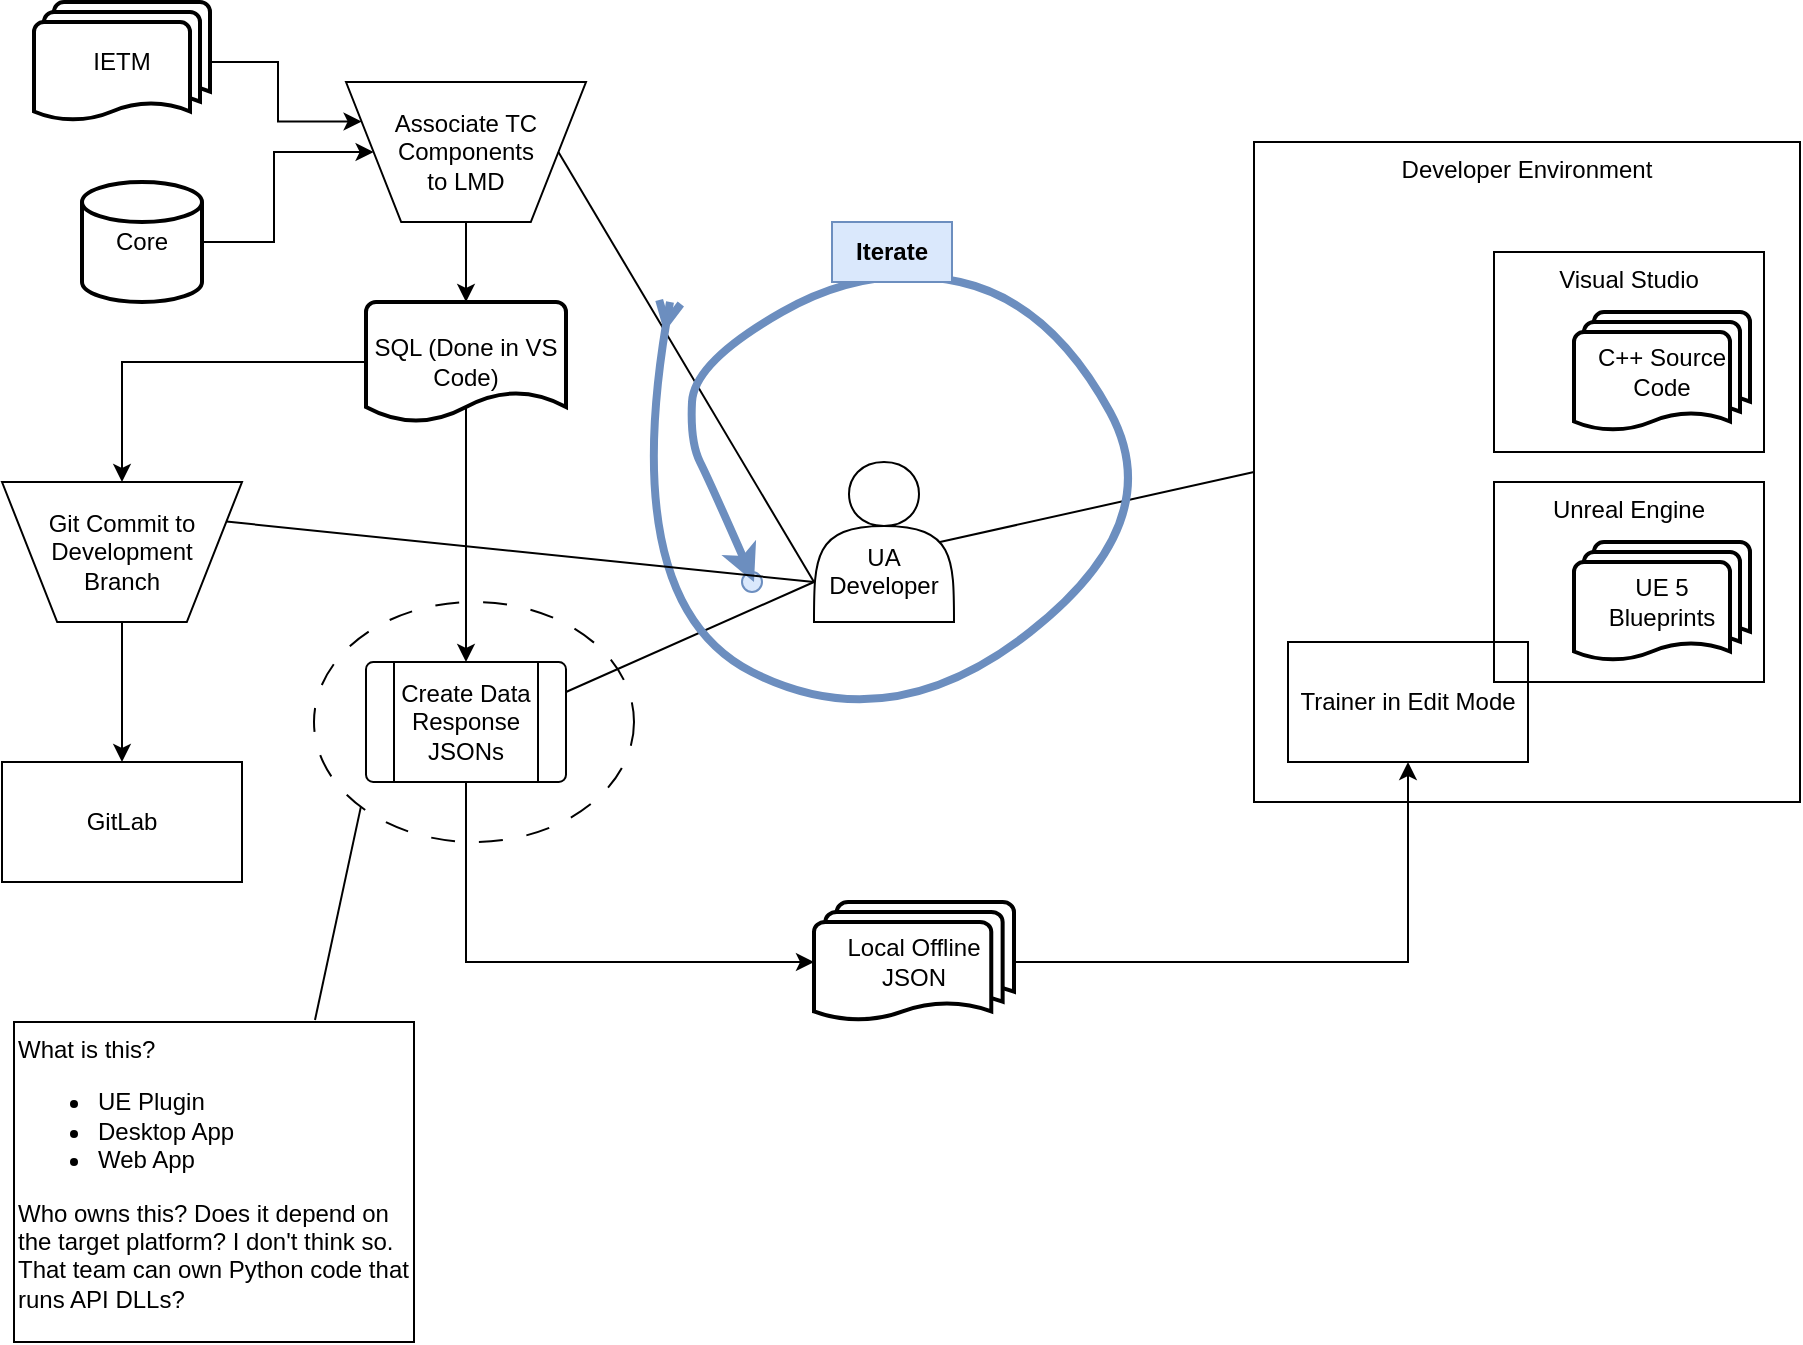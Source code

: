 <mxfile version="22.1.11" type="github">
  <diagram id="C5RBs43oDa-KdzZeNtuy" name="Page-1">
    <mxGraphModel dx="1082" dy="828" grid="1" gridSize="10" guides="1" tooltips="1" connect="1" arrows="1" fold="1" page="1" pageScale="1" pageWidth="827" pageHeight="1169" math="0" shadow="0">
      <root>
        <mxCell id="WIyWlLk6GJQsqaUBKTNV-0" />
        <mxCell id="WIyWlLk6GJQsqaUBKTNV-1" parent="WIyWlLk6GJQsqaUBKTNV-0" />
        <mxCell id="HCW1lv9TMnhG_ZbyvMv0-58" value="" style="ellipse;whiteSpace=wrap;html=1;fillColor=none;dashed=1;dashPattern=12 12;" parent="WIyWlLk6GJQsqaUBKTNV-1" vertex="1">
          <mxGeometry x="190" y="330" width="160" height="120" as="geometry" />
        </mxCell>
        <mxCell id="HCW1lv9TMnhG_ZbyvMv0-8" value="Local Offline JSON" style="strokeWidth=2;html=1;shape=mxgraph.flowchart.multi-document;whiteSpace=wrap;" parent="WIyWlLk6GJQsqaUBKTNV-1" vertex="1">
          <mxGeometry x="440" y="480" width="100" height="60" as="geometry" />
        </mxCell>
        <mxCell id="HCW1lv9TMnhG_ZbyvMv0-59" value="" style="endArrow=none;html=1;rounded=0;exitX=0;exitY=1;exitDx=0;exitDy=0;endFill=0;entryX=0.75;entryY=0;entryDx=0;entryDy=0;" parent="WIyWlLk6GJQsqaUBKTNV-1" source="HCW1lv9TMnhG_ZbyvMv0-58" target="HCW1lv9TMnhG_ZbyvMv0-60" edge="1">
          <mxGeometry width="50" height="50" relative="1" as="geometry">
            <mxPoint x="300" y="570" as="sourcePoint" />
            <mxPoint x="560" y="680" as="targetPoint" />
          </mxGeometry>
        </mxCell>
        <mxCell id="HCW1lv9TMnhG_ZbyvMv0-60" value="What is this?&lt;br&gt;&lt;ul&gt;&lt;li&gt;&lt;span style=&quot;background-color: initial;&quot;&gt;UE Plugin&lt;/span&gt;&lt;/li&gt;&lt;li&gt;&lt;span style=&quot;background-color: initial;&quot;&gt;Desktop App&lt;/span&gt;&lt;/li&gt;&lt;li&gt;&lt;span style=&quot;background-color: initial;&quot;&gt;Web App&lt;/span&gt;&lt;/li&gt;&lt;/ul&gt;&lt;div&gt;Who owns this? Does it depend on the target platform? I don&#39;t think so.&lt;br&gt;That team can own Python code that runs API DLLs?&lt;/div&gt;" style="text;html=1;strokeColor=default;fillColor=none;align=left;verticalAlign=top;whiteSpace=wrap;rounded=0;labelPosition=center;verticalLabelPosition=middle;perimeterSpacing=1;" parent="WIyWlLk6GJQsqaUBKTNV-1" vertex="1">
          <mxGeometry x="40" y="540" width="200" height="160" as="geometry" />
        </mxCell>
        <mxCell id="6G-Y5JU43qj-_n9e7dLq-0" value="" style="ellipse;whiteSpace=wrap;html=1;aspect=fixed;fillColor=#dae8fc;strokeColor=#6c8ebf;" parent="WIyWlLk6GJQsqaUBKTNV-1" vertex="1">
          <mxGeometry x="404" y="315" width="10" height="10" as="geometry" />
        </mxCell>
        <mxCell id="6G-Y5JU43qj-_n9e7dLq-1" style="edgeStyle=orthogonalEdgeStyle;rounded=0;orthogonalLoop=1;jettySize=auto;html=1;exitX=1;exitY=0.5;exitDx=0;exitDy=0;exitPerimeter=0;entryX=0;entryY=0.5;entryDx=0;entryDy=0;" parent="WIyWlLk6GJQsqaUBKTNV-1" source="6G-Y5JU43qj-_n9e7dLq-2" target="6G-Y5JU43qj-_n9e7dLq-6" edge="1">
          <mxGeometry relative="1" as="geometry" />
        </mxCell>
        <mxCell id="6G-Y5JU43qj-_n9e7dLq-2" value="Core" style="strokeWidth=2;html=1;shape=mxgraph.flowchart.database;whiteSpace=wrap;" parent="WIyWlLk6GJQsqaUBKTNV-1" vertex="1">
          <mxGeometry x="74" y="120" width="60" height="60" as="geometry" />
        </mxCell>
        <mxCell id="6G-Y5JU43qj-_n9e7dLq-3" value="&lt;br&gt;&lt;br&gt;UA Developer" style="shape=actor;whiteSpace=wrap;html=1;labelPosition=center;verticalLabelPosition=middle;align=center;verticalAlign=middle;" parent="WIyWlLk6GJQsqaUBKTNV-1" vertex="1">
          <mxGeometry x="440" y="260" width="70" height="80" as="geometry" />
        </mxCell>
        <mxCell id="6G-Y5JU43qj-_n9e7dLq-4" style="edgeStyle=orthogonalEdgeStyle;rounded=0;orthogonalLoop=1;jettySize=auto;html=1;exitX=1;exitY=0.5;exitDx=0;exitDy=0;exitPerimeter=0;entryX=0;entryY=0.25;entryDx=0;entryDy=0;" parent="WIyWlLk6GJQsqaUBKTNV-1" source="6G-Y5JU43qj-_n9e7dLq-5" target="6G-Y5JU43qj-_n9e7dLq-6" edge="1">
          <mxGeometry relative="1" as="geometry" />
        </mxCell>
        <mxCell id="6G-Y5JU43qj-_n9e7dLq-5" value="IETM" style="strokeWidth=2;html=1;shape=mxgraph.flowchart.multi-document;whiteSpace=wrap;" parent="WIyWlLk6GJQsqaUBKTNV-1" vertex="1">
          <mxGeometry x="50" y="30" width="88" height="60" as="geometry" />
        </mxCell>
        <mxCell id="6G-Y5JU43qj-_n9e7dLq-6" value="Associate TC Components&lt;br&gt;to LMD" style="verticalLabelPosition=middle;verticalAlign=middle;html=1;shape=trapezoid;perimeter=trapezoidPerimeter;whiteSpace=wrap;size=0.23;arcSize=10;flipV=1;labelPosition=center;align=center;" parent="WIyWlLk6GJQsqaUBKTNV-1" vertex="1">
          <mxGeometry x="206" y="70" width="120" height="70" as="geometry" />
        </mxCell>
        <mxCell id="6G-Y5JU43qj-_n9e7dLq-7" value="" style="endArrow=none;html=1;rounded=0;entryX=1;entryY=0.5;entryDx=0;entryDy=0;exitX=0;exitY=0.75;exitDx=0;exitDy=0;startArrow=none;startFill=0;endFill=0;" parent="WIyWlLk6GJQsqaUBKTNV-1" source="6G-Y5JU43qj-_n9e7dLq-3" target="6G-Y5JU43qj-_n9e7dLq-6" edge="1">
          <mxGeometry width="50" height="50" relative="1" as="geometry">
            <mxPoint x="242" y="330" as="sourcePoint" />
            <mxPoint x="362" y="490" as="targetPoint" />
          </mxGeometry>
        </mxCell>
        <mxCell id="6G-Y5JU43qj-_n9e7dLq-8" style="edgeStyle=orthogonalEdgeStyle;rounded=0;orthogonalLoop=1;jettySize=auto;html=1;startArrow=classic;startFill=1;endArrow=none;endFill=0;entryX=0.5;entryY=1;entryDx=0;entryDy=0;exitX=0;exitY=0.5;exitDx=0;exitDy=0;exitPerimeter=0;" parent="WIyWlLk6GJQsqaUBKTNV-1" source="HCW1lv9TMnhG_ZbyvMv0-8" target="6G-Y5JU43qj-_n9e7dLq-19" edge="1">
          <mxGeometry relative="1" as="geometry">
            <mxPoint x="265.5" y="490" as="sourcePoint" />
          </mxGeometry>
        </mxCell>
        <mxCell id="6G-Y5JU43qj-_n9e7dLq-10" value="" style="endArrow=none;html=1;rounded=0;exitX=0.9;exitY=0.5;exitDx=0;exitDy=0;startArrow=none;startFill=0;endFill=0;exitPerimeter=0;entryX=0;entryY=0.5;entryDx=0;entryDy=0;" parent="WIyWlLk6GJQsqaUBKTNV-1" source="6G-Y5JU43qj-_n9e7dLq-3" target="6G-Y5JU43qj-_n9e7dLq-28" edge="1">
          <mxGeometry width="50" height="50" relative="1" as="geometry">
            <mxPoint x="475" y="590" as="sourcePoint" />
            <mxPoint x="525" y="540" as="targetPoint" />
          </mxGeometry>
        </mxCell>
        <mxCell id="6G-Y5JU43qj-_n9e7dLq-11" style="edgeStyle=orthogonalEdgeStyle;rounded=0;orthogonalLoop=1;jettySize=auto;html=1;exitX=0.5;exitY=0.75;exitDx=0;exitDy=0;exitPerimeter=0;entryX=0.5;entryY=0;entryDx=0;entryDy=0;" parent="WIyWlLk6GJQsqaUBKTNV-1" source="6G-Y5JU43qj-_n9e7dLq-13" target="6G-Y5JU43qj-_n9e7dLq-19" edge="1">
          <mxGeometry relative="1" as="geometry" />
        </mxCell>
        <mxCell id="6G-Y5JU43qj-_n9e7dLq-12" style="edgeStyle=orthogonalEdgeStyle;rounded=0;orthogonalLoop=1;jettySize=auto;html=1;exitX=0;exitY=0.5;exitDx=0;exitDy=0;exitPerimeter=0;" parent="WIyWlLk6GJQsqaUBKTNV-1" source="6G-Y5JU43qj-_n9e7dLq-13" target="6G-Y5JU43qj-_n9e7dLq-25" edge="1">
          <mxGeometry relative="1" as="geometry" />
        </mxCell>
        <mxCell id="6G-Y5JU43qj-_n9e7dLq-13" value="SQL (Done in VS Code)" style="strokeWidth=2;html=1;shape=mxgraph.flowchart.document2;whiteSpace=wrap;size=0.25;" parent="WIyWlLk6GJQsqaUBKTNV-1" vertex="1">
          <mxGeometry x="216" y="180" width="100" height="60" as="geometry" />
        </mxCell>
        <mxCell id="6G-Y5JU43qj-_n9e7dLq-14" style="edgeStyle=orthogonalEdgeStyle;rounded=0;orthogonalLoop=1;jettySize=auto;html=1;exitX=0.5;exitY=1;exitDx=0;exitDy=0;entryX=0.5;entryY=0;entryDx=0;entryDy=0;entryPerimeter=0;" parent="WIyWlLk6GJQsqaUBKTNV-1" source="6G-Y5JU43qj-_n9e7dLq-6" target="6G-Y5JU43qj-_n9e7dLq-13" edge="1">
          <mxGeometry relative="1" as="geometry">
            <mxPoint x="266" y="170" as="targetPoint" />
          </mxGeometry>
        </mxCell>
        <mxCell id="6G-Y5JU43qj-_n9e7dLq-19" value="Create Data Response JSONs" style="verticalLabelPosition=middle;verticalAlign=middle;html=1;shape=process;whiteSpace=wrap;rounded=1;size=0.14;arcSize=6;labelPosition=center;align=center;" parent="WIyWlLk6GJQsqaUBKTNV-1" vertex="1">
          <mxGeometry x="216" y="360" width="100" height="60" as="geometry" />
        </mxCell>
        <mxCell id="6G-Y5JU43qj-_n9e7dLq-20" value="" style="endArrow=none;html=1;rounded=0;exitX=1;exitY=0.25;exitDx=0;exitDy=0;" parent="WIyWlLk6GJQsqaUBKTNV-1" source="6G-Y5JU43qj-_n9e7dLq-19" edge="1">
          <mxGeometry width="50" height="50" relative="1" as="geometry">
            <mxPoint x="400" y="410" as="sourcePoint" />
            <mxPoint x="440" y="320" as="targetPoint" />
          </mxGeometry>
        </mxCell>
        <mxCell id="6G-Y5JU43qj-_n9e7dLq-21" value="" style="curved=1;endArrow=classic;html=1;rounded=0;startArrow=ERmany;startFill=0;fillColor=#dae8fc;strokeColor=#6c8ebf;strokeWidth=4;verticalAlign=middle;labelPosition=left;verticalLabelPosition=top;align=right;" parent="WIyWlLk6GJQsqaUBKTNV-1" edge="1">
          <mxGeometry width="50" height="50" relative="1" as="geometry">
            <mxPoint x="368" y="180" as="sourcePoint" />
            <mxPoint x="410" y="320" as="targetPoint" />
            <Array as="points">
              <mxPoint x="340" y="330" />
              <mxPoint x="478" y="400" />
              <mxPoint x="618" y="290" />
              <mxPoint x="558" y="180" />
              <mxPoint x="468" y="160" />
              <mxPoint x="380" y="210" />
              <mxPoint x="378" y="250" />
              <mxPoint x="388" y="270" />
            </Array>
          </mxGeometry>
        </mxCell>
        <mxCell id="6G-Y5JU43qj-_n9e7dLq-22" value="Iterate" style="text;html=1;strokeColor=#6c8ebf;fillColor=#dae8fc;align=center;verticalAlign=middle;whiteSpace=wrap;rounded=0;fontStyle=1" parent="WIyWlLk6GJQsqaUBKTNV-1" vertex="1">
          <mxGeometry x="449" y="140" width="60" height="30" as="geometry" />
        </mxCell>
        <mxCell id="6G-Y5JU43qj-_n9e7dLq-23" value="GitLab" style="rounded=0;whiteSpace=wrap;html=1;" parent="WIyWlLk6GJQsqaUBKTNV-1" vertex="1">
          <mxGeometry x="34" y="410" width="120" height="60" as="geometry" />
        </mxCell>
        <mxCell id="6G-Y5JU43qj-_n9e7dLq-24" style="edgeStyle=orthogonalEdgeStyle;rounded=0;orthogonalLoop=1;jettySize=auto;html=1;exitX=0.5;exitY=1;exitDx=0;exitDy=0;entryX=0.5;entryY=0;entryDx=0;entryDy=0;" parent="WIyWlLk6GJQsqaUBKTNV-1" source="6G-Y5JU43qj-_n9e7dLq-25" target="6G-Y5JU43qj-_n9e7dLq-23" edge="1">
          <mxGeometry relative="1" as="geometry" />
        </mxCell>
        <mxCell id="6G-Y5JU43qj-_n9e7dLq-25" value="Git Commit to Development&lt;br&gt;Branch" style="verticalLabelPosition=middle;verticalAlign=middle;html=1;shape=trapezoid;perimeter=trapezoidPerimeter;whiteSpace=wrap;size=0.23;arcSize=10;flipV=1;labelPosition=center;align=center;" parent="WIyWlLk6GJQsqaUBKTNV-1" vertex="1">
          <mxGeometry x="34" y="270" width="120" height="70" as="geometry" />
        </mxCell>
        <mxCell id="6G-Y5JU43qj-_n9e7dLq-26" value="" style="endArrow=none;html=1;rounded=0;exitX=1;exitY=0.25;exitDx=0;exitDy=0;" parent="WIyWlLk6GJQsqaUBKTNV-1" source="6G-Y5JU43qj-_n9e7dLq-25" edge="1">
          <mxGeometry width="50" height="50" relative="1" as="geometry">
            <mxPoint x="30" y="370" as="sourcePoint" />
            <mxPoint x="440" y="320" as="targetPoint" />
          </mxGeometry>
        </mxCell>
        <mxCell id="6G-Y5JU43qj-_n9e7dLq-27" value="" style="group" parent="WIyWlLk6GJQsqaUBKTNV-1" vertex="1" connectable="0">
          <mxGeometry x="660" y="100" width="273" height="330" as="geometry" />
        </mxCell>
        <mxCell id="6G-Y5JU43qj-_n9e7dLq-28" value="Developer Environment" style="rounded=0;whiteSpace=wrap;html=1;verticalAlign=top;" parent="6G-Y5JU43qj-_n9e7dLq-27" vertex="1">
          <mxGeometry width="273" height="330" as="geometry" />
        </mxCell>
        <mxCell id="6G-Y5JU43qj-_n9e7dLq-29" value="" style="group" parent="6G-Y5JU43qj-_n9e7dLq-27" vertex="1" connectable="0">
          <mxGeometry x="120" y="55" width="135" height="255" as="geometry" />
        </mxCell>
        <mxCell id="6G-Y5JU43qj-_n9e7dLq-30" value="" style="group" parent="6G-Y5JU43qj-_n9e7dLq-29" vertex="1" connectable="0">
          <mxGeometry width="135" height="100" as="geometry" />
        </mxCell>
        <mxCell id="6G-Y5JU43qj-_n9e7dLq-31" value="C++ Source Code" style="strokeWidth=2;html=1;shape=mxgraph.flowchart.multi-document;whiteSpace=wrap;" parent="6G-Y5JU43qj-_n9e7dLq-30" vertex="1">
          <mxGeometry x="40" y="30" width="88" height="60" as="geometry" />
        </mxCell>
        <mxCell id="6G-Y5JU43qj-_n9e7dLq-32" value="Visual Studio" style="rounded=0;whiteSpace=wrap;html=1;fillColor=none;align=center;verticalAlign=top;" parent="6G-Y5JU43qj-_n9e7dLq-30" vertex="1">
          <mxGeometry width="135" height="100" as="geometry" />
        </mxCell>
        <mxCell id="6G-Y5JU43qj-_n9e7dLq-33" value="" style="group" parent="6G-Y5JU43qj-_n9e7dLq-29" vertex="1" connectable="0">
          <mxGeometry y="115" width="135" height="140" as="geometry" />
        </mxCell>
        <mxCell id="6G-Y5JU43qj-_n9e7dLq-34" value="Trainer in Edit Mode" style="rounded=0;whiteSpace=wrap;html=1;" parent="6G-Y5JU43qj-_n9e7dLq-33" vertex="1">
          <mxGeometry x="-103" y="80" width="120" height="60" as="geometry" />
        </mxCell>
        <mxCell id="6G-Y5JU43qj-_n9e7dLq-35" value="" style="group" parent="6G-Y5JU43qj-_n9e7dLq-33" vertex="1" connectable="0">
          <mxGeometry width="135" height="100" as="geometry" />
        </mxCell>
        <mxCell id="6G-Y5JU43qj-_n9e7dLq-36" value="Unreal Engine" style="rounded=0;whiteSpace=wrap;html=1;fillColor=none;align=center;verticalAlign=top;" parent="6G-Y5JU43qj-_n9e7dLq-35" vertex="1">
          <mxGeometry width="135" height="100" as="geometry" />
        </mxCell>
        <mxCell id="6G-Y5JU43qj-_n9e7dLq-37" value="UE 5&lt;br&gt;Blueprints" style="strokeWidth=2;html=1;shape=mxgraph.flowchart.multi-document;whiteSpace=wrap;" parent="6G-Y5JU43qj-_n9e7dLq-35" vertex="1">
          <mxGeometry x="40" y="30" width="88" height="60" as="geometry" />
        </mxCell>
        <mxCell id="6G-Y5JU43qj-_n9e7dLq-40" style="edgeStyle=orthogonalEdgeStyle;rounded=0;orthogonalLoop=1;jettySize=auto;html=1;exitX=1;exitY=0.5;exitDx=0;exitDy=0;exitPerimeter=0;entryX=0.5;entryY=1;entryDx=0;entryDy=0;" parent="WIyWlLk6GJQsqaUBKTNV-1" source="HCW1lv9TMnhG_ZbyvMv0-8" target="6G-Y5JU43qj-_n9e7dLq-34" edge="1">
          <mxGeometry relative="1" as="geometry" />
        </mxCell>
      </root>
    </mxGraphModel>
  </diagram>
</mxfile>
